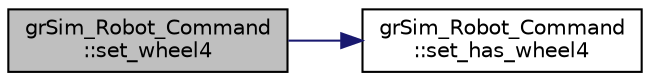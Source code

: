 digraph "grSim_Robot_Command::set_wheel4"
{
 // INTERACTIVE_SVG=YES
  edge [fontname="Helvetica",fontsize="10",labelfontname="Helvetica",labelfontsize="10"];
  node [fontname="Helvetica",fontsize="10",shape=record];
  rankdir="LR";
  Node1 [label="grSim_Robot_Command\l::set_wheel4",height=0.2,width=0.4,color="black", fillcolor="grey75", style="filled", fontcolor="black"];
  Node1 -> Node2 [color="midnightblue",fontsize="10",style="solid",fontname="Helvetica"];
  Node2 [label="grSim_Robot_Command\l::set_has_wheel4",height=0.2,width=0.4,color="black", fillcolor="white", style="filled",URL="$d1/d68/classgr_sim___robot___command.html#ab3a6d88693ce8e62a168e55fa48369b9"];
}
